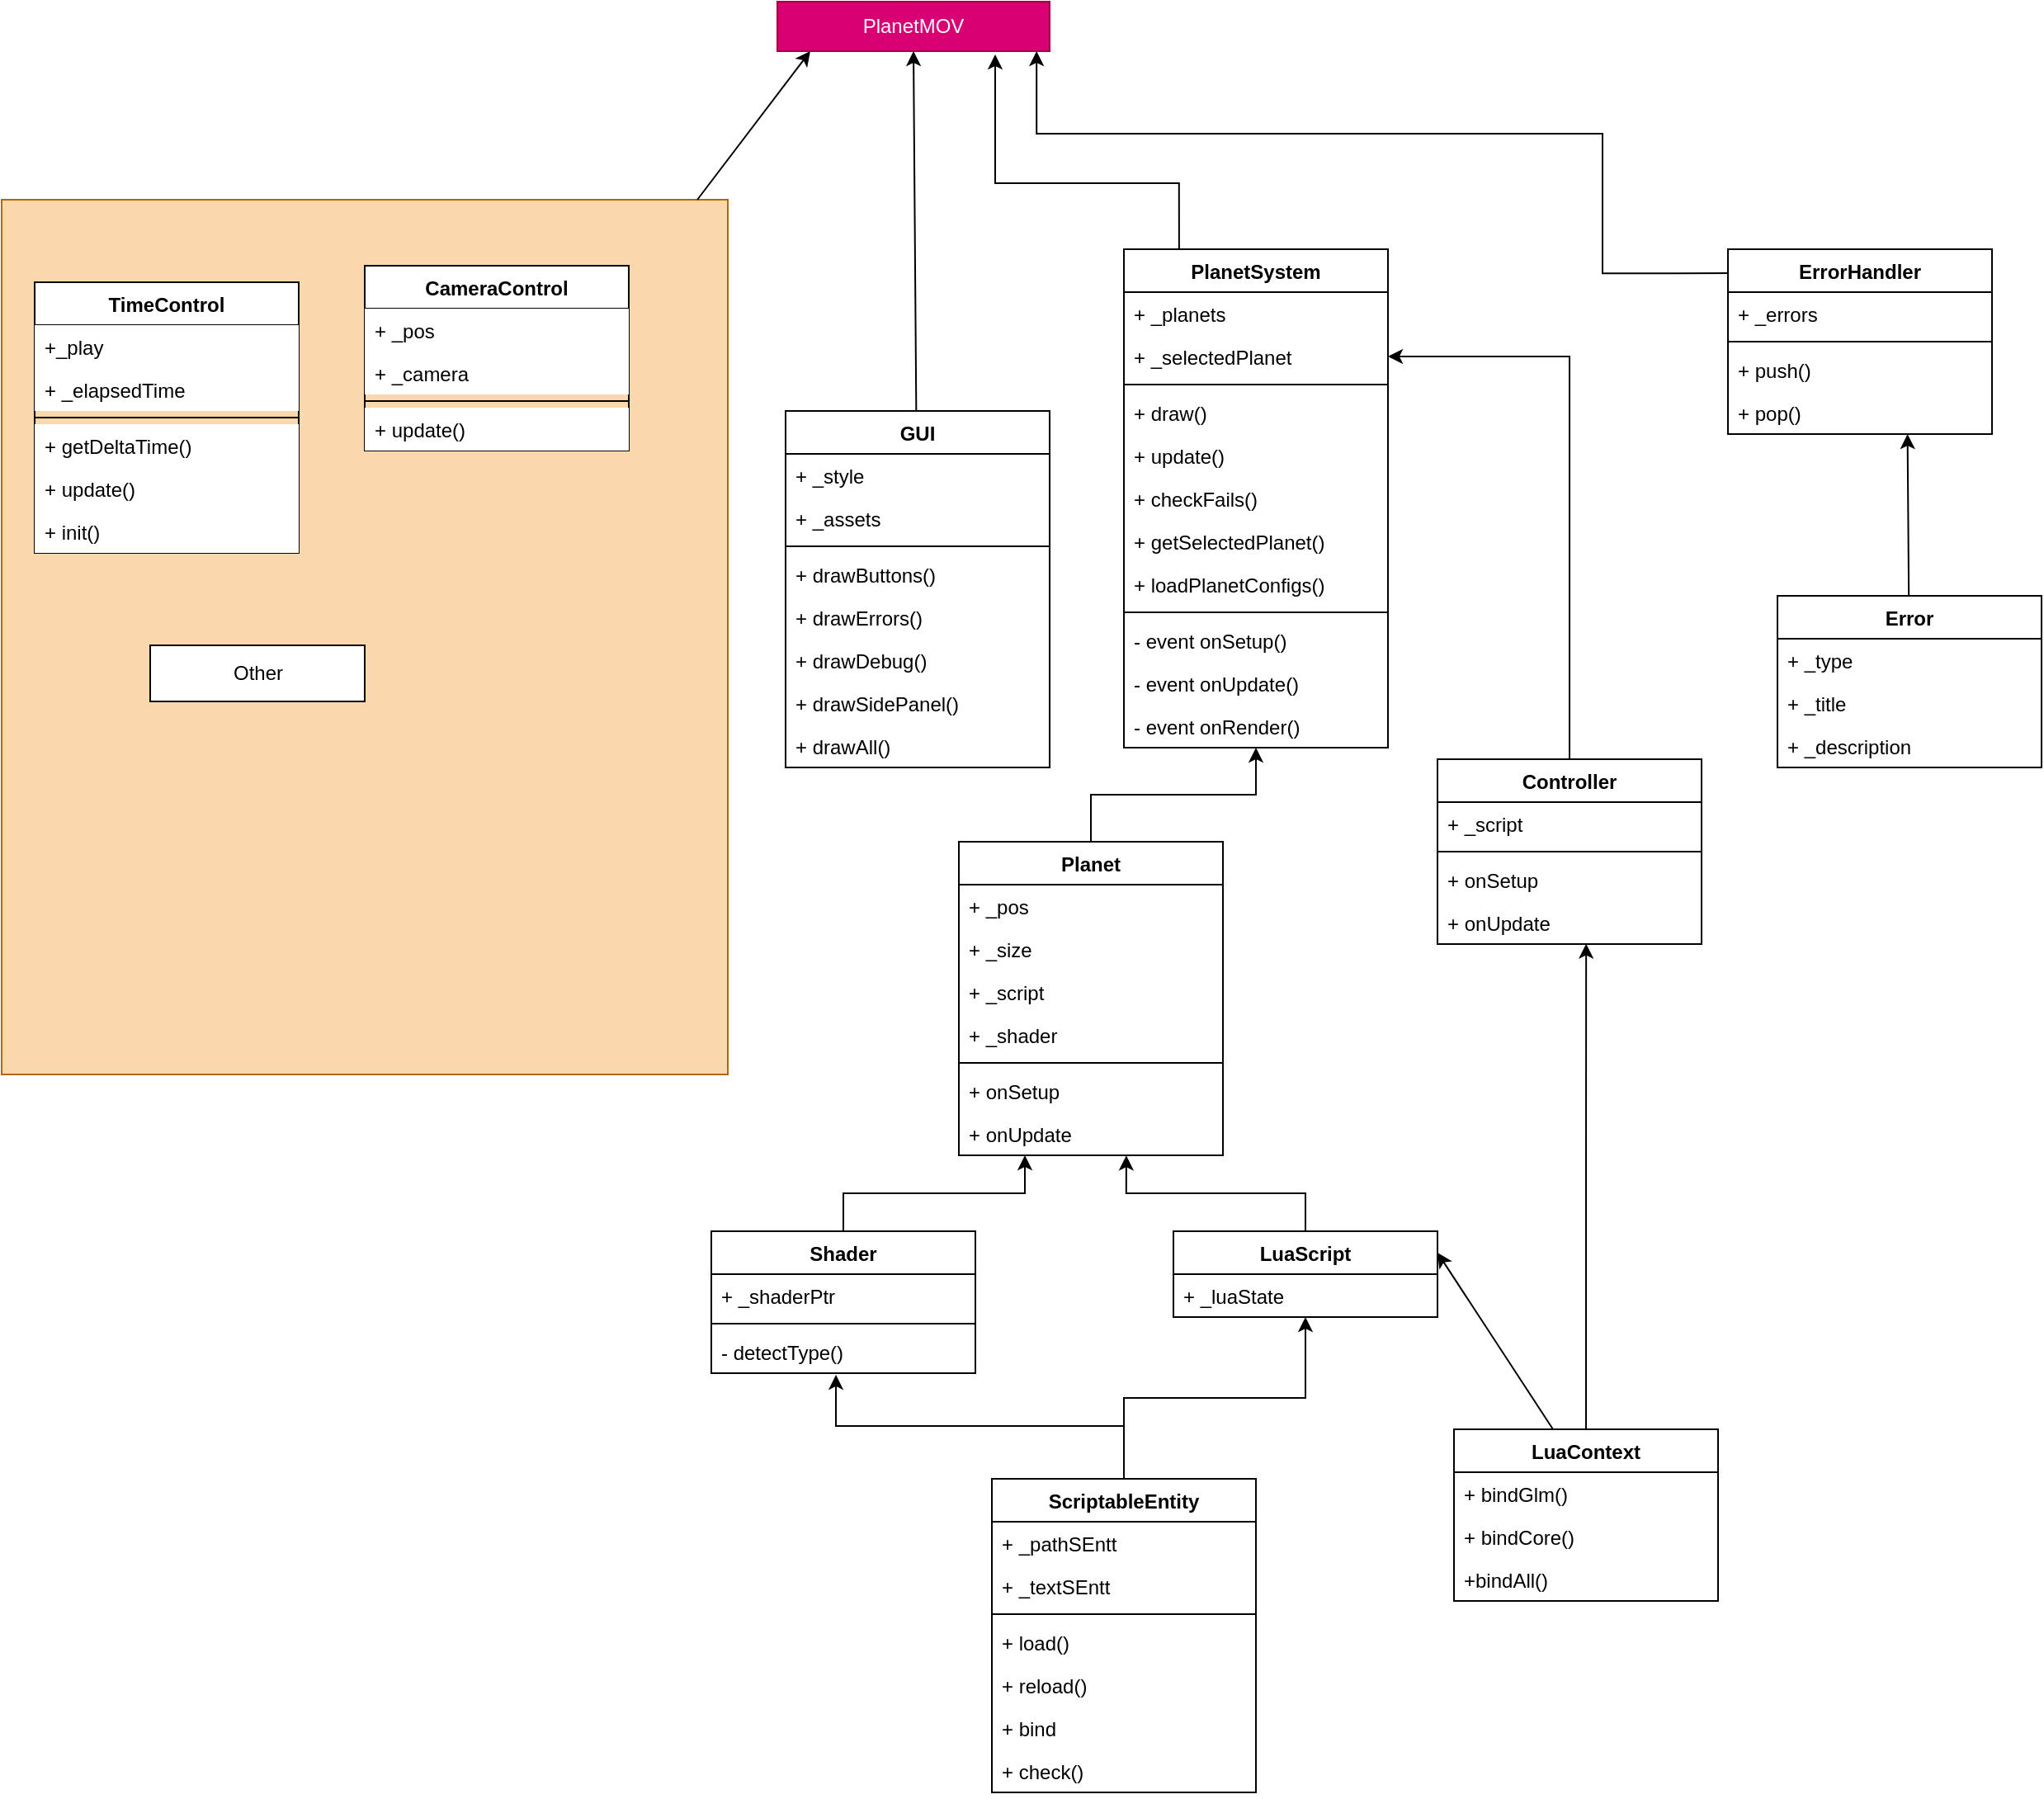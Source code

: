<mxfile version="13.10.5"><diagram id="ZeJUo0h4XLn8VhAWC0QO" name="Page-1"><mxGraphModel dx="1956" dy="1136" grid="1" gridSize="10" guides="1" tooltips="1" connect="1" arrows="1" fold="1" page="1" pageScale="1" pageWidth="850" pageHeight="1100" math="0" shadow="0"><root><mxCell id="0"/><mxCell id="1" parent="0"/><mxCell id="T0gVTVH-suOrFaznP24F-108" value="" style="rounded=0;whiteSpace=wrap;html=1;align=left;glass=0;fillColor=#fad7ac;strokeColor=#b46504;" parent="1" vertex="1"><mxGeometry x="260" y="155" width="440" height="530" as="geometry"/></mxCell><mxCell id="T0gVTVH-suOrFaznP24F-1" value="&lt;div&gt;PlanetMOV&lt;/div&gt;" style="rounded=0;whiteSpace=wrap;html=1;fillColor=#d80073;strokeColor=#A50040;fontColor=#ffffff;" parent="1" vertex="1"><mxGeometry x="730" y="35" width="165" height="30" as="geometry"/></mxCell><mxCell id="T0gVTVH-suOrFaznP24F-8" value="TimeControl" style="swimlane;fontStyle=1;align=center;verticalAlign=top;childLayout=stackLayout;horizontal=1;startSize=26;horizontalStack=0;resizeParent=1;resizeParentMax=0;resizeLast=0;collapsible=1;marginBottom=0;" parent="1" vertex="1"><mxGeometry x="280" y="205" width="160" height="164" as="geometry"/></mxCell><mxCell id="T0gVTVH-suOrFaznP24F-9" value="+_play" style="text;strokeColor=none;align=left;verticalAlign=top;spacingLeft=4;spacingRight=4;overflow=hidden;rotatable=0;points=[[0,0.5],[1,0.5]];portConstraint=eastwest;fillColor=#ffffff;" parent="T0gVTVH-suOrFaznP24F-8" vertex="1"><mxGeometry y="26" width="160" height="26" as="geometry"/></mxCell><mxCell id="T0gVTVH-suOrFaznP24F-12" value="+ _elapsedTime" style="text;strokeColor=none;align=left;verticalAlign=top;spacingLeft=4;spacingRight=4;overflow=hidden;rotatable=0;points=[[0,0.5],[1,0.5]];portConstraint=eastwest;fillColor=#ffffff;" parent="T0gVTVH-suOrFaznP24F-8" vertex="1"><mxGeometry y="52" width="160" height="26" as="geometry"/></mxCell><mxCell id="T0gVTVH-suOrFaznP24F-10" value="" style="line;strokeWidth=1;fillColor=none;align=left;verticalAlign=middle;spacingTop=-1;spacingLeft=3;spacingRight=3;rotatable=0;labelPosition=right;points=[];portConstraint=eastwest;" parent="T0gVTVH-suOrFaznP24F-8" vertex="1"><mxGeometry y="78" width="160" height="8" as="geometry"/></mxCell><mxCell id="T0gVTVH-suOrFaznP24F-11" value="+ getDeltaTime()" style="text;strokeColor=none;align=left;verticalAlign=top;spacingLeft=4;spacingRight=4;overflow=hidden;rotatable=0;points=[[0,0.5],[1,0.5]];portConstraint=eastwest;fillColor=#ffffff;" parent="T0gVTVH-suOrFaznP24F-8" vertex="1"><mxGeometry y="86" width="160" height="26" as="geometry"/></mxCell><mxCell id="T0gVTVH-suOrFaznP24F-13" value="+ update()" style="text;strokeColor=none;align=left;verticalAlign=top;spacingLeft=4;spacingRight=4;overflow=hidden;rotatable=0;points=[[0,0.5],[1,0.5]];portConstraint=eastwest;fillColor=#ffffff;" parent="T0gVTVH-suOrFaznP24F-8" vertex="1"><mxGeometry y="112" width="160" height="26" as="geometry"/></mxCell><mxCell id="T0gVTVH-suOrFaznP24F-14" value="+ init()" style="text;strokeColor=none;align=left;verticalAlign=top;spacingLeft=4;spacingRight=4;overflow=hidden;rotatable=0;points=[[0,0.5],[1,0.5]];portConstraint=eastwest;fillColor=#ffffff;" parent="T0gVTVH-suOrFaznP24F-8" vertex="1"><mxGeometry y="138" width="160" height="26" as="geometry"/></mxCell><mxCell id="T0gVTVH-suOrFaznP24F-16" value="CameraControl" style="swimlane;fontStyle=1;align=center;verticalAlign=top;childLayout=stackLayout;horizontal=1;startSize=26;horizontalStack=0;resizeParent=1;resizeParentMax=0;resizeLast=0;collapsible=1;marginBottom=0;" parent="1" vertex="1"><mxGeometry x="480" y="195" width="160" height="112" as="geometry"/></mxCell><mxCell id="T0gVTVH-suOrFaznP24F-20" value="+ _pos" style="text;strokeColor=none;align=left;verticalAlign=top;spacingLeft=4;spacingRight=4;overflow=hidden;rotatable=0;points=[[0,0.5],[1,0.5]];portConstraint=eastwest;fillColor=#ffffff;" parent="T0gVTVH-suOrFaznP24F-16" vertex="1"><mxGeometry y="26" width="160" height="26" as="geometry"/></mxCell><mxCell id="T0gVTVH-suOrFaznP24F-17" value="+ _camera" style="text;strokeColor=none;align=left;verticalAlign=top;spacingLeft=4;spacingRight=4;overflow=hidden;rotatable=0;points=[[0,0.5],[1,0.5]];portConstraint=eastwest;fillColor=#ffffff;" parent="T0gVTVH-suOrFaznP24F-16" vertex="1"><mxGeometry y="52" width="160" height="26" as="geometry"/></mxCell><mxCell id="T0gVTVH-suOrFaznP24F-18" value="" style="line;strokeWidth=1;align=left;verticalAlign=middle;spacingTop=-1;spacingLeft=3;spacingRight=3;rotatable=0;labelPosition=right;points=[];portConstraint=eastwest;" parent="T0gVTVH-suOrFaznP24F-16" vertex="1"><mxGeometry y="78" width="160" height="8" as="geometry"/></mxCell><mxCell id="T0gVTVH-suOrFaznP24F-19" value="+ update()" style="text;strokeColor=none;align=left;verticalAlign=top;spacingLeft=4;spacingRight=4;overflow=hidden;rotatable=0;points=[[0,0.5],[1,0.5]];portConstraint=eastwest;fillColor=#ffffff;" parent="T0gVTVH-suOrFaznP24F-16" vertex="1"><mxGeometry y="86" width="160" height="26" as="geometry"/></mxCell><mxCell id="T0gVTVH-suOrFaznP24F-26" style="edgeStyle=orthogonalEdgeStyle;rounded=0;orthogonalLoop=1;jettySize=auto;html=1;entryX=0.8;entryY=1.067;entryDx=0;entryDy=0;entryPerimeter=0;exitX=0.209;exitY=0.001;exitDx=0;exitDy=0;exitPerimeter=0;" parent="1" source="T0gVTVH-suOrFaznP24F-22" target="T0gVTVH-suOrFaznP24F-1" edge="1"><mxGeometry relative="1" as="geometry"><Array as="points"><mxPoint x="973" y="145"/><mxPoint x="862" y="145"/></Array></mxGeometry></mxCell><mxCell id="T0gVTVH-suOrFaznP24F-22" value="PlanetSystem" style="swimlane;fontStyle=1;align=center;verticalAlign=top;childLayout=stackLayout;horizontal=1;startSize=26;horizontalStack=0;resizeParent=1;resizeParentMax=0;resizeLast=0;collapsible=1;marginBottom=0;" parent="1" vertex="1"><mxGeometry x="940" y="185" width="160" height="302" as="geometry"/></mxCell><mxCell id="T0gVTVH-suOrFaznP24F-23" value="+ _planets" style="text;strokeColor=none;fillColor=none;align=left;verticalAlign=top;spacingLeft=4;spacingRight=4;overflow=hidden;rotatable=0;points=[[0,0.5],[1,0.5]];portConstraint=eastwest;" parent="T0gVTVH-suOrFaznP24F-22" vertex="1"><mxGeometry y="26" width="160" height="26" as="geometry"/></mxCell><mxCell id="T0gVTVH-suOrFaznP24F-27" value="+ _selectedPlanet" style="text;strokeColor=none;fillColor=none;align=left;verticalAlign=top;spacingLeft=4;spacingRight=4;overflow=hidden;rotatable=0;points=[[0,0.5],[1,0.5]];portConstraint=eastwest;" parent="T0gVTVH-suOrFaznP24F-22" vertex="1"><mxGeometry y="52" width="160" height="26" as="geometry"/></mxCell><mxCell id="T0gVTVH-suOrFaznP24F-24" value="" style="line;strokeWidth=1;fillColor=none;align=left;verticalAlign=middle;spacingTop=-1;spacingLeft=3;spacingRight=3;rotatable=0;labelPosition=right;points=[];portConstraint=eastwest;" parent="T0gVTVH-suOrFaznP24F-22" vertex="1"><mxGeometry y="78" width="160" height="8" as="geometry"/></mxCell><mxCell id="T0gVTVH-suOrFaznP24F-30" value="+ draw()" style="text;strokeColor=none;fillColor=none;align=left;verticalAlign=top;spacingLeft=4;spacingRight=4;overflow=hidden;rotatable=0;points=[[0,0.5],[1,0.5]];portConstraint=eastwest;" parent="T0gVTVH-suOrFaznP24F-22" vertex="1"><mxGeometry y="86" width="160" height="26" as="geometry"/></mxCell><mxCell id="T0gVTVH-suOrFaznP24F-29" value="+ update()" style="text;strokeColor=none;fillColor=none;align=left;verticalAlign=top;spacingLeft=4;spacingRight=4;overflow=hidden;rotatable=0;points=[[0,0.5],[1,0.5]];portConstraint=eastwest;" parent="T0gVTVH-suOrFaznP24F-22" vertex="1"><mxGeometry y="112" width="160" height="26" as="geometry"/></mxCell><mxCell id="T0gVTVH-suOrFaznP24F-35" value="+ checkFails()" style="text;strokeColor=none;fillColor=none;align=left;verticalAlign=top;spacingLeft=4;spacingRight=4;overflow=hidden;rotatable=0;points=[[0,0.5],[1,0.5]];portConstraint=eastwest;" parent="T0gVTVH-suOrFaznP24F-22" vertex="1"><mxGeometry y="138" width="160" height="26" as="geometry"/></mxCell><mxCell id="T0gVTVH-suOrFaznP24F-25" value="+ getSelectedPlanet()" style="text;strokeColor=none;fillColor=none;align=left;verticalAlign=top;spacingLeft=4;spacingRight=4;overflow=hidden;rotatable=0;points=[[0,0.5],[1,0.5]];portConstraint=eastwest;" parent="T0gVTVH-suOrFaznP24F-22" vertex="1"><mxGeometry y="164" width="160" height="26" as="geometry"/></mxCell><mxCell id="T0gVTVH-suOrFaznP24F-28" value="+ loadPlanetConfigs()" style="text;strokeColor=none;fillColor=none;align=left;verticalAlign=top;spacingLeft=4;spacingRight=4;overflow=hidden;rotatable=0;points=[[0,0.5],[1,0.5]];portConstraint=eastwest;" parent="T0gVTVH-suOrFaznP24F-22" vertex="1"><mxGeometry y="190" width="160" height="26" as="geometry"/></mxCell><mxCell id="T0gVTVH-suOrFaznP24F-31" value="" style="line;strokeWidth=1;fillColor=none;align=left;verticalAlign=middle;spacingTop=-1;spacingLeft=3;spacingRight=3;rotatable=0;labelPosition=right;points=[];portConstraint=eastwest;" parent="T0gVTVH-suOrFaznP24F-22" vertex="1"><mxGeometry y="216" width="160" height="8" as="geometry"/></mxCell><mxCell id="T0gVTVH-suOrFaznP24F-32" value="- event onSetup()" style="text;strokeColor=none;fillColor=none;align=left;verticalAlign=top;spacingLeft=4;spacingRight=4;overflow=hidden;rotatable=0;points=[[0,0.5],[1,0.5]];portConstraint=eastwest;" parent="T0gVTVH-suOrFaznP24F-22" vertex="1"><mxGeometry y="224" width="160" height="26" as="geometry"/></mxCell><mxCell id="T0gVTVH-suOrFaznP24F-33" value="- event onUpdate()" style="text;strokeColor=none;fillColor=none;align=left;verticalAlign=top;spacingLeft=4;spacingRight=4;overflow=hidden;rotatable=0;points=[[0,0.5],[1,0.5]];portConstraint=eastwest;" parent="T0gVTVH-suOrFaznP24F-22" vertex="1"><mxGeometry y="250" width="160" height="26" as="geometry"/></mxCell><mxCell id="T0gVTVH-suOrFaznP24F-34" value="- event onRender()" style="text;strokeColor=none;fillColor=none;align=left;verticalAlign=top;spacingLeft=4;spacingRight=4;overflow=hidden;rotatable=0;points=[[0,0.5],[1,0.5]];portConstraint=eastwest;" parent="T0gVTVH-suOrFaznP24F-22" vertex="1"><mxGeometry y="276" width="160" height="26" as="geometry"/></mxCell><mxCell id="T0gVTVH-suOrFaznP24F-43" style="edgeStyle=orthogonalEdgeStyle;rounded=0;orthogonalLoop=1;jettySize=auto;html=1;entryX=0.5;entryY=1;entryDx=0;entryDy=0;" parent="1" source="T0gVTVH-suOrFaznP24F-36" target="T0gVTVH-suOrFaznP24F-22" edge="1"><mxGeometry relative="1" as="geometry"/></mxCell><mxCell id="T0gVTVH-suOrFaznP24F-36" value="Planet" style="swimlane;fontStyle=1;align=center;verticalAlign=top;childLayout=stackLayout;horizontal=1;startSize=26;horizontalStack=0;resizeParent=1;resizeParentMax=0;resizeLast=0;collapsible=1;marginBottom=0;" parent="1" vertex="1"><mxGeometry x="840" y="544" width="160" height="190" as="geometry"/></mxCell><mxCell id="T0gVTVH-suOrFaznP24F-37" value="+ _pos" style="text;strokeColor=none;fillColor=none;align=left;verticalAlign=top;spacingLeft=4;spacingRight=4;overflow=hidden;rotatable=0;points=[[0,0.5],[1,0.5]];portConstraint=eastwest;" parent="T0gVTVH-suOrFaznP24F-36" vertex="1"><mxGeometry y="26" width="160" height="26" as="geometry"/></mxCell><mxCell id="T0gVTVH-suOrFaznP24F-40" value="+ _size" style="text;strokeColor=none;fillColor=none;align=left;verticalAlign=top;spacingLeft=4;spacingRight=4;overflow=hidden;rotatable=0;points=[[0,0.5],[1,0.5]];portConstraint=eastwest;" parent="T0gVTVH-suOrFaznP24F-36" vertex="1"><mxGeometry y="52" width="160" height="26" as="geometry"/></mxCell><mxCell id="T0gVTVH-suOrFaznP24F-41" value="+ _script" style="text;strokeColor=none;fillColor=none;align=left;verticalAlign=top;spacingLeft=4;spacingRight=4;overflow=hidden;rotatable=0;points=[[0,0.5],[1,0.5]];portConstraint=eastwest;" parent="T0gVTVH-suOrFaznP24F-36" vertex="1"><mxGeometry y="78" width="160" height="26" as="geometry"/></mxCell><mxCell id="T0gVTVH-suOrFaznP24F-42" value="+ _shader" style="text;strokeColor=none;fillColor=none;align=left;verticalAlign=top;spacingLeft=4;spacingRight=4;overflow=hidden;rotatable=0;points=[[0,0.5],[1,0.5]];portConstraint=eastwest;" parent="T0gVTVH-suOrFaznP24F-36" vertex="1"><mxGeometry y="104" width="160" height="26" as="geometry"/></mxCell><mxCell id="sUcBetDbPkh73Tn9NZ3i-1" value="" style="line;strokeWidth=1;fillColor=none;align=left;verticalAlign=middle;spacingTop=-1;spacingLeft=3;spacingRight=3;rotatable=0;labelPosition=right;points=[];portConstraint=eastwest;" vertex="1" parent="T0gVTVH-suOrFaznP24F-36"><mxGeometry y="130" width="160" height="8" as="geometry"/></mxCell><mxCell id="sUcBetDbPkh73Tn9NZ3i-5" value="+ onSetup" style="text;strokeColor=none;fillColor=none;align=left;verticalAlign=top;spacingLeft=4;spacingRight=4;overflow=hidden;rotatable=0;points=[[0,0.5],[1,0.5]];portConstraint=eastwest;" vertex="1" parent="T0gVTVH-suOrFaznP24F-36"><mxGeometry y="138" width="160" height="26" as="geometry"/></mxCell><mxCell id="sUcBetDbPkh73Tn9NZ3i-4" value="+ onUpdate" style="text;strokeColor=none;fillColor=none;align=left;verticalAlign=top;spacingLeft=4;spacingRight=4;overflow=hidden;rotatable=0;points=[[0,0.5],[1,0.5]];portConstraint=eastwest;" vertex="1" parent="T0gVTVH-suOrFaznP24F-36"><mxGeometry y="164" width="160" height="26" as="geometry"/></mxCell><mxCell id="T0gVTVH-suOrFaznP24F-64" style="edgeStyle=orthogonalEdgeStyle;rounded=0;orthogonalLoop=1;jettySize=auto;html=1;entryX=0.25;entryY=1;entryDx=0;entryDy=0;" parent="1" source="T0gVTVH-suOrFaznP24F-44" target="T0gVTVH-suOrFaznP24F-36" edge="1"><mxGeometry relative="1" as="geometry"><mxPoint x="880" y="750" as="targetPoint"/></mxGeometry></mxCell><mxCell id="T0gVTVH-suOrFaznP24F-44" value="Shader" style="swimlane;fontStyle=1;align=center;verticalAlign=top;childLayout=stackLayout;horizontal=1;startSize=26;horizontalStack=0;resizeParent=1;resizeParentMax=0;resizeLast=0;collapsible=1;marginBottom=0;" parent="1" vertex="1"><mxGeometry x="690" y="780" width="160" height="86" as="geometry"/></mxCell><mxCell id="T0gVTVH-suOrFaznP24F-45" value="+ _shaderPtr" style="text;strokeColor=none;fillColor=none;align=left;verticalAlign=top;spacingLeft=4;spacingRight=4;overflow=hidden;rotatable=0;points=[[0,0.5],[1,0.5]];portConstraint=eastwest;" parent="T0gVTVH-suOrFaznP24F-44" vertex="1"><mxGeometry y="26" width="160" height="26" as="geometry"/></mxCell><mxCell id="T0gVTVH-suOrFaznP24F-46" value="" style="line;strokeWidth=1;fillColor=none;align=left;verticalAlign=middle;spacingTop=-1;spacingLeft=3;spacingRight=3;rotatable=0;labelPosition=right;points=[];portConstraint=eastwest;" parent="T0gVTVH-suOrFaznP24F-44" vertex="1"><mxGeometry y="52" width="160" height="8" as="geometry"/></mxCell><mxCell id="T0gVTVH-suOrFaznP24F-47" value="- detectType()" style="text;strokeColor=none;fillColor=none;align=left;verticalAlign=top;spacingLeft=4;spacingRight=4;overflow=hidden;rotatable=0;points=[[0,0.5],[1,0.5]];portConstraint=eastwest;" parent="T0gVTVH-suOrFaznP24F-44" vertex="1"><mxGeometry y="60" width="160" height="26" as="geometry"/></mxCell><mxCell id="T0gVTVH-suOrFaznP24F-62" style="edgeStyle=orthogonalEdgeStyle;rounded=0;orthogonalLoop=1;jettySize=auto;html=1;entryX=0.634;entryY=1.006;entryDx=0;entryDy=0;entryPerimeter=0;" parent="1" source="T0gVTVH-suOrFaznP24F-48" target="sUcBetDbPkh73Tn9NZ3i-4" edge="1"><mxGeometry relative="1" as="geometry"><mxPoint x="941" y="750" as="targetPoint"/></mxGeometry></mxCell><mxCell id="T0gVTVH-suOrFaznP24F-48" value="LuaScript" style="swimlane;fontStyle=1;align=center;verticalAlign=top;childLayout=stackLayout;horizontal=1;startSize=26;horizontalStack=0;resizeParent=1;resizeParentMax=0;resizeLast=0;collapsible=1;marginBottom=0;" parent="1" vertex="1"><mxGeometry x="970" y="780" width="160" height="52" as="geometry"/></mxCell><mxCell id="T0gVTVH-suOrFaznP24F-49" value="+ _luaState" style="text;strokeColor=none;fillColor=none;align=left;verticalAlign=top;spacingLeft=4;spacingRight=4;overflow=hidden;rotatable=0;points=[[0,0.5],[1,0.5]];portConstraint=eastwest;" parent="T0gVTVH-suOrFaznP24F-48" vertex="1"><mxGeometry y="26" width="160" height="26" as="geometry"/></mxCell><mxCell id="T0gVTVH-suOrFaznP24F-61" style="edgeStyle=orthogonalEdgeStyle;rounded=0;orthogonalLoop=1;jettySize=auto;html=1;entryX=0.5;entryY=1;entryDx=0;entryDy=0;" parent="1" source="T0gVTVH-suOrFaznP24F-52" target="T0gVTVH-suOrFaznP24F-48" edge="1"><mxGeometry relative="1" as="geometry"/></mxCell><mxCell id="T0gVTVH-suOrFaznP24F-63" style="edgeStyle=orthogonalEdgeStyle;rounded=0;orthogonalLoop=1;jettySize=auto;html=1;entryX=0.472;entryY=1.038;entryDx=0;entryDy=0;entryPerimeter=0;" parent="1" source="T0gVTVH-suOrFaznP24F-52" target="T0gVTVH-suOrFaznP24F-47" edge="1"><mxGeometry relative="1" as="geometry"/></mxCell><mxCell id="T0gVTVH-suOrFaznP24F-52" value="ScriptableEntity" style="swimlane;fontStyle=1;align=center;verticalAlign=top;childLayout=stackLayout;horizontal=1;startSize=26;horizontalStack=0;resizeParent=1;resizeParentMax=0;resizeLast=0;collapsible=1;marginBottom=0;" parent="1" vertex="1"><mxGeometry x="860" y="930" width="160" height="190" as="geometry"/></mxCell><mxCell id="T0gVTVH-suOrFaznP24F-53" value="+ _pathSEntt" style="text;align=left;verticalAlign=top;spacingLeft=4;spacingRight=4;overflow=hidden;rotatable=0;points=[[0,0.5],[1,0.5]];portConstraint=eastwest;" parent="T0gVTVH-suOrFaznP24F-52" vertex="1"><mxGeometry y="26" width="160" height="26" as="geometry"/></mxCell><mxCell id="T0gVTVH-suOrFaznP24F-54" value="+ _textSEntt" style="text;align=left;verticalAlign=top;spacingLeft=4;spacingRight=4;overflow=hidden;rotatable=0;points=[[0,0.5],[1,0.5]];portConstraint=eastwest;" parent="T0gVTVH-suOrFaznP24F-52" vertex="1"><mxGeometry y="52" width="160" height="26" as="geometry"/></mxCell><mxCell id="T0gVTVH-suOrFaznP24F-55" value="" style="line;strokeWidth=1;align=left;verticalAlign=middle;spacingTop=-1;spacingLeft=3;spacingRight=3;rotatable=0;labelPosition=right;points=[];portConstraint=eastwest;" parent="T0gVTVH-suOrFaznP24F-52" vertex="1"><mxGeometry y="78" width="160" height="8" as="geometry"/></mxCell><mxCell id="T0gVTVH-suOrFaznP24F-56" value="+ load()" style="text;align=left;verticalAlign=top;spacingLeft=4;spacingRight=4;overflow=hidden;rotatable=0;points=[[0,0.5],[1,0.5]];portConstraint=eastwest;" parent="T0gVTVH-suOrFaznP24F-52" vertex="1"><mxGeometry y="86" width="160" height="26" as="geometry"/></mxCell><mxCell id="T0gVTVH-suOrFaznP24F-57" value="+ reload()" style="text;align=left;verticalAlign=top;spacingLeft=4;spacingRight=4;overflow=hidden;rotatable=0;points=[[0,0.5],[1,0.5]];portConstraint=eastwest;" parent="T0gVTVH-suOrFaznP24F-52" vertex="1"><mxGeometry y="112" width="160" height="26" as="geometry"/></mxCell><mxCell id="T0gVTVH-suOrFaznP24F-58" value="+ bind" style="text;align=left;verticalAlign=top;spacingLeft=4;spacingRight=4;overflow=hidden;rotatable=0;points=[[0,0.5],[1,0.5]];portConstraint=eastwest;" parent="T0gVTVH-suOrFaznP24F-52" vertex="1"><mxGeometry y="138" width="160" height="26" as="geometry"/></mxCell><mxCell id="T0gVTVH-suOrFaznP24F-59" value="+ check()" style="text;align=left;verticalAlign=top;spacingLeft=4;spacingRight=4;overflow=hidden;rotatable=0;points=[[0,0.5],[1,0.5]];portConstraint=eastwest;" parent="T0gVTVH-suOrFaznP24F-52" vertex="1"><mxGeometry y="164" width="160" height="26" as="geometry"/></mxCell><mxCell id="sUcBetDbPkh73Tn9NZ3i-14" style="edgeStyle=orthogonalEdgeStyle;rounded=0;orthogonalLoop=1;jettySize=auto;html=1;entryX=0.563;entryY=0.993;entryDx=0;entryDy=0;entryPerimeter=0;" edge="1" parent="1" source="T0gVTVH-suOrFaznP24F-73" target="sUcBetDbPkh73Tn9NZ3i-13"><mxGeometry relative="1" as="geometry"><mxPoint x="1210" y="610" as="targetPoint"/><Array as="points"/></mxGeometry></mxCell><mxCell id="T0gVTVH-suOrFaznP24F-73" value="LuaContext" style="swimlane;fontStyle=1;align=center;verticalAlign=top;childLayout=stackLayout;horizontal=1;startSize=26;horizontalStack=0;resizeParent=1;resizeParentMax=0;resizeLast=0;collapsible=1;marginBottom=0;" parent="1" vertex="1"><mxGeometry x="1140" y="900" width="160" height="104" as="geometry"/></mxCell><mxCell id="T0gVTVH-suOrFaznP24F-74" value="+ bindGlm()" style="text;strokeColor=none;fillColor=none;align=left;verticalAlign=top;spacingLeft=4;spacingRight=4;overflow=hidden;rotatable=0;points=[[0,0.5],[1,0.5]];portConstraint=eastwest;" parent="T0gVTVH-suOrFaznP24F-73" vertex="1"><mxGeometry y="26" width="160" height="26" as="geometry"/></mxCell><mxCell id="T0gVTVH-suOrFaznP24F-76" value="+ bindCore()" style="text;strokeColor=none;fillColor=none;align=left;verticalAlign=top;spacingLeft=4;spacingRight=4;overflow=hidden;rotatable=0;points=[[0,0.5],[1,0.5]];portConstraint=eastwest;" parent="T0gVTVH-suOrFaznP24F-73" vertex="1"><mxGeometry y="52" width="160" height="26" as="geometry"/></mxCell><mxCell id="T0gVTVH-suOrFaznP24F-79" value="+bindAll()" style="text;strokeColor=none;fillColor=none;align=left;verticalAlign=top;spacingLeft=4;spacingRight=4;overflow=hidden;rotatable=0;points=[[0,0.5],[1,0.5]];portConstraint=eastwest;" parent="T0gVTVH-suOrFaznP24F-73" vertex="1"><mxGeometry y="78" width="160" height="26" as="geometry"/></mxCell><mxCell id="T0gVTVH-suOrFaznP24F-77" style="rounded=0;orthogonalLoop=1;jettySize=auto;html=1;entryX=1;entryY=0.25;entryDx=0;entryDy=0;" parent="1" target="T0gVTVH-suOrFaznP24F-48" edge="1"><mxGeometry relative="1" as="geometry"><mxPoint x="1200" y="900" as="sourcePoint"/></mxGeometry></mxCell><mxCell id="T0gVTVH-suOrFaznP24F-85" style="edgeStyle=orthogonalEdgeStyle;rounded=0;orthogonalLoop=1;jettySize=auto;html=1;entryX=0.952;entryY=1;entryDx=0;entryDy=0;entryPerimeter=0;exitX=0.005;exitY=0.13;exitDx=0;exitDy=0;exitPerimeter=0;" parent="1" source="T0gVTVH-suOrFaznP24F-80" target="T0gVTVH-suOrFaznP24F-1" edge="1"><mxGeometry relative="1" as="geometry"><Array as="points"><mxPoint x="1230" y="200"/><mxPoint x="1230" y="115"/><mxPoint x="887" y="115"/></Array></mxGeometry></mxCell><mxCell id="T0gVTVH-suOrFaznP24F-80" value="ErrorHandler" style="swimlane;fontStyle=1;align=center;verticalAlign=top;childLayout=stackLayout;horizontal=1;startSize=26;horizontalStack=0;resizeParent=1;resizeParentMax=0;resizeLast=0;collapsible=1;marginBottom=0;" parent="1" vertex="1"><mxGeometry x="1306" y="185" width="160" height="112" as="geometry"/></mxCell><mxCell id="T0gVTVH-suOrFaznP24F-81" value="+ _errors" style="text;strokeColor=none;fillColor=none;align=left;verticalAlign=top;spacingLeft=4;spacingRight=4;overflow=hidden;rotatable=0;points=[[0,0.5],[1,0.5]];portConstraint=eastwest;" parent="T0gVTVH-suOrFaznP24F-80" vertex="1"><mxGeometry y="26" width="160" height="26" as="geometry"/></mxCell><mxCell id="T0gVTVH-suOrFaznP24F-82" value="" style="line;strokeWidth=1;fillColor=none;align=left;verticalAlign=middle;spacingTop=-1;spacingLeft=3;spacingRight=3;rotatable=0;labelPosition=right;points=[];portConstraint=eastwest;" parent="T0gVTVH-suOrFaznP24F-80" vertex="1"><mxGeometry y="52" width="160" height="8" as="geometry"/></mxCell><mxCell id="T0gVTVH-suOrFaznP24F-83" value="+ push()" style="text;strokeColor=none;fillColor=none;align=left;verticalAlign=top;spacingLeft=4;spacingRight=4;overflow=hidden;rotatable=0;points=[[0,0.5],[1,0.5]];portConstraint=eastwest;" parent="T0gVTVH-suOrFaznP24F-80" vertex="1"><mxGeometry y="60" width="160" height="26" as="geometry"/></mxCell><mxCell id="T0gVTVH-suOrFaznP24F-84" value="+ pop()" style="text;strokeColor=none;fillColor=none;align=left;verticalAlign=top;spacingLeft=4;spacingRight=4;overflow=hidden;rotatable=0;points=[[0,0.5],[1,0.5]];portConstraint=eastwest;" parent="T0gVTVH-suOrFaznP24F-80" vertex="1"><mxGeometry y="86" width="160" height="26" as="geometry"/></mxCell><mxCell id="T0gVTVH-suOrFaznP24F-96" style="rounded=0;orthogonalLoop=1;jettySize=auto;html=1;entryX=0.68;entryY=1;entryDx=0;entryDy=0;entryPerimeter=0;" parent="1" source="T0gVTVH-suOrFaznP24F-90" target="T0gVTVH-suOrFaznP24F-84" edge="1"><mxGeometry relative="1" as="geometry"/></mxCell><mxCell id="T0gVTVH-suOrFaznP24F-90" value="Error" style="swimlane;fontStyle=1;align=center;verticalAlign=top;childLayout=stackLayout;horizontal=1;startSize=26;horizontalStack=0;resizeParent=1;resizeParentMax=0;resizeLast=0;collapsible=1;marginBottom=0;" parent="1" vertex="1"><mxGeometry x="1336" y="395" width="160" height="104" as="geometry"/></mxCell><mxCell id="T0gVTVH-suOrFaznP24F-91" value="+ _type" style="text;strokeColor=none;fillColor=none;align=left;verticalAlign=top;spacingLeft=4;spacingRight=4;overflow=hidden;rotatable=0;points=[[0,0.5],[1,0.5]];portConstraint=eastwest;" parent="T0gVTVH-suOrFaznP24F-90" vertex="1"><mxGeometry y="26" width="160" height="26" as="geometry"/></mxCell><mxCell id="T0gVTVH-suOrFaznP24F-95" value="+ _title" style="text;strokeColor=none;fillColor=none;align=left;verticalAlign=top;spacingLeft=4;spacingRight=4;overflow=hidden;rotatable=0;points=[[0,0.5],[1,0.5]];portConstraint=eastwest;" parent="T0gVTVH-suOrFaznP24F-90" vertex="1"><mxGeometry y="52" width="160" height="26" as="geometry"/></mxCell><mxCell id="T0gVTVH-suOrFaznP24F-93" value="+ _description" style="text;strokeColor=none;fillColor=none;align=left;verticalAlign=top;spacingLeft=4;spacingRight=4;overflow=hidden;rotatable=0;points=[[0,0.5],[1,0.5]];portConstraint=eastwest;" parent="T0gVTVH-suOrFaznP24F-90" vertex="1"><mxGeometry y="78" width="160" height="26" as="geometry"/></mxCell><mxCell id="T0gVTVH-suOrFaznP24F-107" style="edgeStyle=none;rounded=0;orthogonalLoop=1;jettySize=auto;html=1;entryX=0.5;entryY=1;entryDx=0;entryDy=0;" parent="1" source="T0gVTVH-suOrFaznP24F-97" target="T0gVTVH-suOrFaznP24F-1" edge="1"><mxGeometry relative="1" as="geometry"/></mxCell><mxCell id="T0gVTVH-suOrFaznP24F-97" value="GUI" style="swimlane;fontStyle=1;align=center;verticalAlign=top;childLayout=stackLayout;horizontal=1;startSize=26;horizontalStack=0;resizeParent=1;resizeParentMax=0;resizeLast=0;collapsible=1;marginBottom=0;" parent="1" vertex="1"><mxGeometry x="735" y="283" width="160" height="216" as="geometry"/></mxCell><mxCell id="T0gVTVH-suOrFaznP24F-104" value="+ _style" style="text;strokeColor=none;fillColor=none;align=left;verticalAlign=top;spacingLeft=4;spacingRight=4;overflow=hidden;rotatable=0;points=[[0,0.5],[1,0.5]];portConstraint=eastwest;" parent="T0gVTVH-suOrFaznP24F-97" vertex="1"><mxGeometry y="26" width="160" height="26" as="geometry"/></mxCell><mxCell id="T0gVTVH-suOrFaznP24F-106" value="+ _assets" style="text;strokeColor=none;fillColor=none;align=left;verticalAlign=top;spacingLeft=4;spacingRight=4;overflow=hidden;rotatable=0;points=[[0,0.5],[1,0.5]];portConstraint=eastwest;" parent="T0gVTVH-suOrFaznP24F-97" vertex="1"><mxGeometry y="52" width="160" height="26" as="geometry"/></mxCell><mxCell id="T0gVTVH-suOrFaznP24F-105" value="" style="line;strokeWidth=1;fillColor=none;align=left;verticalAlign=middle;spacingTop=-1;spacingLeft=3;spacingRight=3;rotatable=0;labelPosition=right;points=[];portConstraint=eastwest;" parent="T0gVTVH-suOrFaznP24F-97" vertex="1"><mxGeometry y="78" width="160" height="8" as="geometry"/></mxCell><mxCell id="T0gVTVH-suOrFaznP24F-98" value="+ drawButtons()" style="text;strokeColor=none;fillColor=none;align=left;verticalAlign=top;spacingLeft=4;spacingRight=4;overflow=hidden;rotatable=0;points=[[0,0.5],[1,0.5]];portConstraint=eastwest;" parent="T0gVTVH-suOrFaznP24F-97" vertex="1"><mxGeometry y="86" width="160" height="26" as="geometry"/></mxCell><mxCell id="T0gVTVH-suOrFaznP24F-100" value="+ drawErrors()" style="text;strokeColor=none;fillColor=none;align=left;verticalAlign=top;spacingLeft=4;spacingRight=4;overflow=hidden;rotatable=0;points=[[0,0.5],[1,0.5]];portConstraint=eastwest;" parent="T0gVTVH-suOrFaznP24F-97" vertex="1"><mxGeometry y="112" width="160" height="26" as="geometry"/></mxCell><mxCell id="T0gVTVH-suOrFaznP24F-101" value="+ drawDebug()" style="text;strokeColor=none;fillColor=none;align=left;verticalAlign=top;spacingLeft=4;spacingRight=4;overflow=hidden;rotatable=0;points=[[0,0.5],[1,0.5]];portConstraint=eastwest;" parent="T0gVTVH-suOrFaznP24F-97" vertex="1"><mxGeometry y="138" width="160" height="26" as="geometry"/></mxCell><mxCell id="T0gVTVH-suOrFaznP24F-102" value="+ drawSidePanel()" style="text;strokeColor=none;fillColor=none;align=left;verticalAlign=top;spacingLeft=4;spacingRight=4;overflow=hidden;rotatable=0;points=[[0,0.5],[1,0.5]];portConstraint=eastwest;" parent="T0gVTVH-suOrFaznP24F-97" vertex="1"><mxGeometry y="164" width="160" height="26" as="geometry"/></mxCell><mxCell id="T0gVTVH-suOrFaznP24F-103" value="+ drawAll()" style="text;strokeColor=none;fillColor=none;align=left;verticalAlign=top;spacingLeft=4;spacingRight=4;overflow=hidden;rotatable=0;points=[[0,0.5],[1,0.5]];portConstraint=eastwest;" parent="T0gVTVH-suOrFaznP24F-97" vertex="1"><mxGeometry y="190" width="160" height="26" as="geometry"/></mxCell><mxCell id="T0gVTVH-suOrFaznP24F-109" style="edgeStyle=none;rounded=0;orthogonalLoop=1;jettySize=auto;html=1;entryX=0.121;entryY=1;entryDx=0;entryDy=0;entryPerimeter=0;" parent="1" source="T0gVTVH-suOrFaznP24F-108" target="T0gVTVH-suOrFaznP24F-1" edge="1"><mxGeometry relative="1" as="geometry"/></mxCell><mxCell id="T0gVTVH-suOrFaznP24F-110" value="Other" style="html=1;" parent="1" vertex="1"><mxGeometry x="350" y="425" width="130" height="34" as="geometry"/></mxCell><mxCell id="sUcBetDbPkh73Tn9NZ3i-15" style="edgeStyle=orthogonalEdgeStyle;rounded=0;orthogonalLoop=1;jettySize=auto;html=1;entryX=1;entryY=0.5;entryDx=0;entryDy=0;" edge="1" parent="1" source="sUcBetDbPkh73Tn9NZ3i-6" target="T0gVTVH-suOrFaznP24F-27"><mxGeometry relative="1" as="geometry"/></mxCell><mxCell id="sUcBetDbPkh73Tn9NZ3i-6" value="Controller" style="swimlane;fontStyle=1;align=center;verticalAlign=top;childLayout=stackLayout;horizontal=1;startSize=26;horizontalStack=0;resizeParent=1;resizeParentMax=0;resizeLast=0;collapsible=1;marginBottom=0;" vertex="1" parent="1"><mxGeometry x="1130" y="494" width="160" height="112" as="geometry"/></mxCell><mxCell id="sUcBetDbPkh73Tn9NZ3i-9" value="+ _script" style="text;strokeColor=none;fillColor=none;align=left;verticalAlign=top;spacingLeft=4;spacingRight=4;overflow=hidden;rotatable=0;points=[[0,0.5],[1,0.5]];portConstraint=eastwest;" vertex="1" parent="sUcBetDbPkh73Tn9NZ3i-6"><mxGeometry y="26" width="160" height="26" as="geometry"/></mxCell><mxCell id="sUcBetDbPkh73Tn9NZ3i-11" value="" style="line;strokeWidth=1;fillColor=none;align=left;verticalAlign=middle;spacingTop=-1;spacingLeft=3;spacingRight=3;rotatable=0;labelPosition=right;points=[];portConstraint=eastwest;" vertex="1" parent="sUcBetDbPkh73Tn9NZ3i-6"><mxGeometry y="52" width="160" height="8" as="geometry"/></mxCell><mxCell id="sUcBetDbPkh73Tn9NZ3i-12" value="+ onSetup" style="text;strokeColor=none;fillColor=none;align=left;verticalAlign=top;spacingLeft=4;spacingRight=4;overflow=hidden;rotatable=0;points=[[0,0.5],[1,0.5]];portConstraint=eastwest;" vertex="1" parent="sUcBetDbPkh73Tn9NZ3i-6"><mxGeometry y="60" width="160" height="26" as="geometry"/></mxCell><mxCell id="sUcBetDbPkh73Tn9NZ3i-13" value="+ onUpdate" style="text;strokeColor=none;fillColor=none;align=left;verticalAlign=top;spacingLeft=4;spacingRight=4;overflow=hidden;rotatable=0;points=[[0,0.5],[1,0.5]];portConstraint=eastwest;" vertex="1" parent="sUcBetDbPkh73Tn9NZ3i-6"><mxGeometry y="86" width="160" height="26" as="geometry"/></mxCell></root></mxGraphModel></diagram></mxfile>